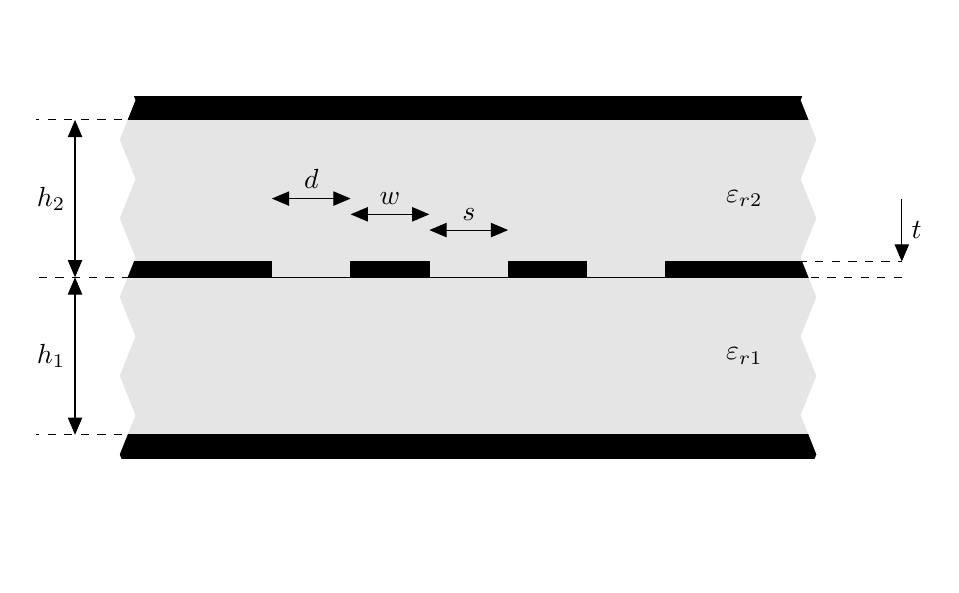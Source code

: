 \begin{tikzpicture}
	\filldraw[color=black, fill=black] (0,0.7) rectangle ++(9,0.3) node[pos=.5](gnd){};
	\filldraw[color=black, fill=gray!20] (0,1) rectangle ++(9,2);
	\filldraw[color=black, fill=gray!20] (0,3) rectangle ++(9,2);
	
	\node at (8,2) {\(\varepsilon_{r1}\)};	
	\node at (8,4) {\(\varepsilon_{r2}\)};
	
	
	\filldraw[color=black, fill=black] (0,5) rectangle ++(9,0.3) node[pos=.5](gnd2){};
	\filldraw[color=black, fill=black] (0,3) rectangle ++(2,.2) node[pos=.5](GND1){};
	\filldraw[color=black, fill=black] (3,3) rectangle ++(1,.2) node[pos=.5](cond1){};
	\filldraw[color=black, fill=black] (5,3) rectangle ++(1,.2) node[pos=.5](cond2){};
	\filldraw[color=black, fill=black] (7,3) rectangle ++(2,.2) node[pos=.5](GND2){};
	
	\draw[>=triangle 45, <->] (-0.5,1) -- (-0.5,3) node[pos=.5,anchor=east](){\(h_1\)};
	\draw[>=triangle 45, <->] (-0.5,3) -- (-0.5,5) node[pos=.5,anchor=east](){\(h_2\)};
	\draw[>=triangle 45, <->] (2,4) -- ++(1,0) node[pos=.5,anchor=south](){\(d\)};
	\draw[>=triangle 45, <->] (3,3.8) -- ++(1,0) node[pos=.5,anchor=south](){\(w\)};
	\draw[>=triangle 45, <->] (4,3.6) -- ++(1,0) node[pos=.5,anchor=south](){\(s\)};
	\draw[>=triangle 45, ->] (10,4) -- (10,3.2) node[pos=.5,anchor=west](){\(t\)};
	
	\draw[decorate,decoration={zigzag,segment length=10mm, amplitude=1mm},double, double distance = 8.9pt, white] (9,0) -- (9,6);
	\draw[decorate,decoration={zigzag,segment length=10mm, amplitude=1mm},double, double distance = 8pt, white] (0,-0.5) -- (0,6);
	
	\draw[dashed] (0.1,1) -- (-1,1);
	\draw[dashed] (0.2,3) -- (-1,3);
	\draw[dashed] (0.1,5) -- (-1,5);
	
	\draw[dashed] (7,3.2) -- (10,3.2);
	\draw[dashed] (8,3) -- (10,3);	
\end{tikzpicture}
